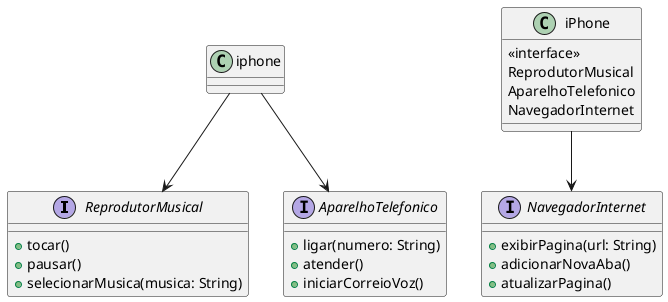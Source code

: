 @startuml diagrama
interface ReprodutorMusical {
  + tocar()
  + pausar()
  + selecionarMusica(musica: String)
}

interface AparelhoTelefonico {
  + ligar(numero: String)
  + atender()
  + iniciarCorreioVoz()
}

interface NavegadorInternet {
  + exibirPagina(url: String)
  + adicionarNovaAba()
  + atualizarPagina()
}

class iPhone {
  <<interface>>
  ReprodutorMusical
  AparelhoTelefonico
  NavegadorInternet
}

iPhone --> NavegadorInternet
iphone --> AparelhoTelefonico
iphone --> ReprodutorMusical
@enduml
